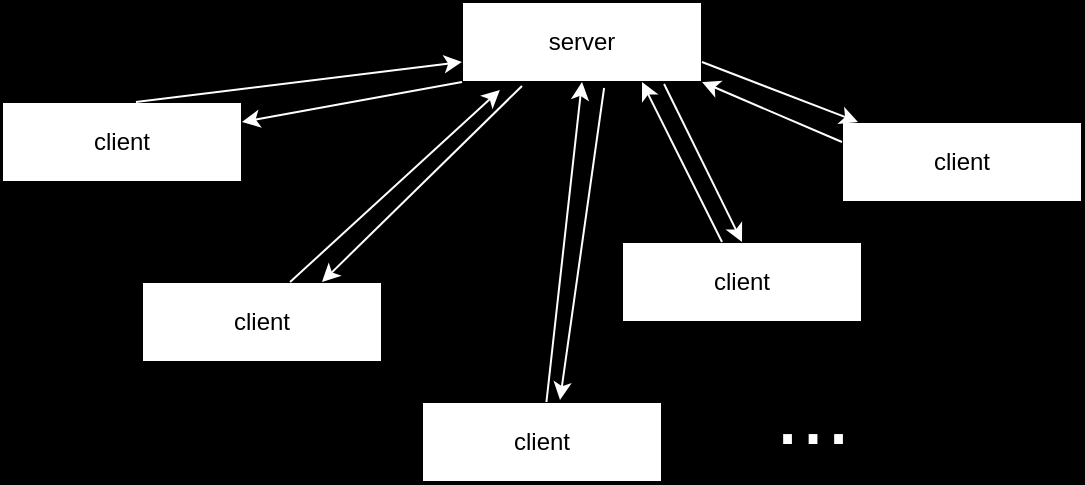 <mxfile version="12.6.2" type="github" pages="2">
  <diagram id="2xUD87CvXbX97WcHL-R-" name="One-to-many">
    <mxGraphModel dx="881" dy="611" grid="1" gridSize="10" guides="1" tooltips="1" connect="1" arrows="1" fold="1" page="1" pageScale="1" pageWidth="850" pageHeight="1100" background="#000000" math="0" shadow="0">
      <root>
        <mxCell id="0"/>
        <mxCell id="1" parent="0"/>
        <mxCell id="e94ca4RGBzYTc7d_XBdb-1" value="client" style="rounded=0;whiteSpace=wrap;html=1;" parent="1" vertex="1">
          <mxGeometry x="120" y="260" width="120" height="40" as="geometry"/>
        </mxCell>
        <mxCell id="e94ca4RGBzYTc7d_XBdb-3" value="server" style="rounded=0;whiteSpace=wrap;html=1;" parent="1" vertex="1">
          <mxGeometry x="280" y="120" width="120" height="40" as="geometry"/>
        </mxCell>
        <mxCell id="e94ca4RGBzYTc7d_XBdb-4" value="" style="endArrow=classic;html=1;entryX=0.158;entryY=1.1;entryDx=0;entryDy=0;strokeColor=#FFFFFF;exitX=0.617;exitY=0;exitDx=0;exitDy=0;exitPerimeter=0;entryPerimeter=0;" parent="1" source="e94ca4RGBzYTc7d_XBdb-1" target="e94ca4RGBzYTc7d_XBdb-3" edge="1">
          <mxGeometry width="50" height="50" relative="1" as="geometry">
            <mxPoint x="230" y="240" as="sourcePoint"/>
            <mxPoint x="280" y="190" as="targetPoint"/>
          </mxGeometry>
        </mxCell>
        <mxCell id="e94ca4RGBzYTc7d_XBdb-8" value="" style="endArrow=classic;html=1;strokeColor=#FFFFFF;entryX=0.75;entryY=0;entryDx=0;entryDy=0;" parent="1" target="e94ca4RGBzYTc7d_XBdb-1" edge="1">
          <mxGeometry width="50" height="50" relative="1" as="geometry">
            <mxPoint x="310" y="162" as="sourcePoint"/>
            <mxPoint x="350" y="260" as="targetPoint"/>
          </mxGeometry>
        </mxCell>
        <mxCell id="e94ca4RGBzYTc7d_XBdb-10" value="client" style="rounded=0;whiteSpace=wrap;html=1;" parent="1" vertex="1">
          <mxGeometry x="360" y="240" width="120" height="40" as="geometry"/>
        </mxCell>
        <mxCell id="e94ca4RGBzYTc7d_XBdb-11" value="client" style="rounded=0;whiteSpace=wrap;html=1;" parent="1" vertex="1">
          <mxGeometry x="260" y="320" width="120" height="40" as="geometry"/>
        </mxCell>
        <mxCell id="e94ca4RGBzYTc7d_XBdb-12" value="client" style="rounded=0;whiteSpace=wrap;html=1;" parent="1" vertex="1">
          <mxGeometry x="470" y="180" width="120" height="40" as="geometry"/>
        </mxCell>
        <mxCell id="e94ca4RGBzYTc7d_XBdb-13" value="client" style="rounded=0;whiteSpace=wrap;html=1;" parent="1" vertex="1">
          <mxGeometry x="50" y="170" width="120" height="40" as="geometry"/>
        </mxCell>
        <mxCell id="e94ca4RGBzYTc7d_XBdb-14" value="" style="endArrow=classic;html=1;entryX=0;entryY=0.75;entryDx=0;entryDy=0;strokeColor=#FFFFFF;exitX=0.558;exitY=0;exitDx=0;exitDy=0;exitPerimeter=0;" parent="1" source="e94ca4RGBzYTc7d_XBdb-13" target="e94ca4RGBzYTc7d_XBdb-3" edge="1">
          <mxGeometry width="50" height="50" relative="1" as="geometry">
            <mxPoint x="240" y="250" as="sourcePoint"/>
            <mxPoint x="350" y="170" as="targetPoint"/>
          </mxGeometry>
        </mxCell>
        <mxCell id="e94ca4RGBzYTc7d_XBdb-15" value="" style="endArrow=classic;html=1;entryX=0.5;entryY=1;entryDx=0;entryDy=0;strokeColor=#FFFFFF;" parent="1" source="e94ca4RGBzYTc7d_XBdb-11" target="e94ca4RGBzYTc7d_XBdb-3" edge="1">
          <mxGeometry width="50" height="50" relative="1" as="geometry">
            <mxPoint x="240" y="250" as="sourcePoint"/>
            <mxPoint x="350" y="170" as="targetPoint"/>
          </mxGeometry>
        </mxCell>
        <mxCell id="e94ca4RGBzYTc7d_XBdb-16" value="" style="endArrow=classic;html=1;entryX=0.75;entryY=1;entryDx=0;entryDy=0;strokeColor=#FFFFFF;" parent="1" source="e94ca4RGBzYTc7d_XBdb-10" target="e94ca4RGBzYTc7d_XBdb-3" edge="1">
          <mxGeometry width="50" height="50" relative="1" as="geometry">
            <mxPoint x="240" y="250" as="sourcePoint"/>
            <mxPoint x="350" y="170" as="targetPoint"/>
          </mxGeometry>
        </mxCell>
        <mxCell id="e94ca4RGBzYTc7d_XBdb-17" value="" style="endArrow=classic;html=1;strokeColor=#FFFFFF;entryX=1;entryY=0.25;entryDx=0;entryDy=0;exitX=0;exitY=1;exitDx=0;exitDy=0;" parent="1" source="e94ca4RGBzYTc7d_XBdb-3" target="e94ca4RGBzYTc7d_XBdb-13" edge="1">
          <mxGeometry width="50" height="50" relative="1" as="geometry">
            <mxPoint x="320" y="172" as="sourcePoint"/>
            <mxPoint x="210" y="280" as="targetPoint"/>
          </mxGeometry>
        </mxCell>
        <mxCell id="e94ca4RGBzYTc7d_XBdb-18" value="" style="endArrow=classic;html=1;strokeColor=#FFFFFF;entryX=0.575;entryY=-0.025;entryDx=0;entryDy=0;exitX=0.592;exitY=1.075;exitDx=0;exitDy=0;exitPerimeter=0;entryPerimeter=0;" parent="1" source="e94ca4RGBzYTc7d_XBdb-3" target="e94ca4RGBzYTc7d_XBdb-11" edge="1">
          <mxGeometry width="50" height="50" relative="1" as="geometry">
            <mxPoint x="290" y="170" as="sourcePoint"/>
            <mxPoint x="170" y="190" as="targetPoint"/>
          </mxGeometry>
        </mxCell>
        <mxCell id="e94ca4RGBzYTc7d_XBdb-19" value="" style="endArrow=classic;html=1;strokeColor=#FFFFFF;entryX=0.5;entryY=0;entryDx=0;entryDy=0;exitX=0.842;exitY=1.025;exitDx=0;exitDy=0;exitPerimeter=0;" parent="1" source="e94ca4RGBzYTc7d_XBdb-3" target="e94ca4RGBzYTc7d_XBdb-10" edge="1">
          <mxGeometry width="50" height="50" relative="1" as="geometry">
            <mxPoint x="361.04" y="173" as="sourcePoint"/>
            <mxPoint x="339" y="329" as="targetPoint"/>
          </mxGeometry>
        </mxCell>
        <mxCell id="e94ca4RGBzYTc7d_XBdb-20" value="" style="endArrow=classic;html=1;entryX=1;entryY=1;entryDx=0;entryDy=0;strokeColor=#FFFFFF;exitX=0;exitY=0.25;exitDx=0;exitDy=0;" parent="1" source="e94ca4RGBzYTc7d_XBdb-12" target="e94ca4RGBzYTc7d_XBdb-3" edge="1">
          <mxGeometry width="50" height="50" relative="1" as="geometry">
            <mxPoint x="420" y="250" as="sourcePoint"/>
            <mxPoint x="380" y="170" as="targetPoint"/>
          </mxGeometry>
        </mxCell>
        <mxCell id="e94ca4RGBzYTc7d_XBdb-21" value="" style="endArrow=classic;html=1;strokeColor=#FFFFFF;exitX=1;exitY=0.75;exitDx=0;exitDy=0;" parent="1" source="e94ca4RGBzYTc7d_XBdb-3" target="e94ca4RGBzYTc7d_XBdb-12" edge="1">
          <mxGeometry width="50" height="50" relative="1" as="geometry">
            <mxPoint x="391.04" y="171" as="sourcePoint"/>
            <mxPoint x="430" y="250" as="targetPoint"/>
          </mxGeometry>
        </mxCell>
        <mxCell id="e94ca4RGBzYTc7d_XBdb-22" value="&lt;font style=&quot;font-size: 46px&quot;&gt;...&lt;/font&gt;" style="text;html=1;align=center;verticalAlign=middle;resizable=0;points=[];autosize=1;fontColor=#FFFFFF;" parent="1" vertex="1">
          <mxGeometry x="430" y="310" width="50" height="30" as="geometry"/>
        </mxCell>
      </root>
    </mxGraphModel>
  </diagram>
  <diagram id="oCbhM_8GZ6fLKpog-9ED" name="One-to-one">
    <mxGraphModel dx="881" dy="611" grid="1" gridSize="10" guides="1" tooltips="1" connect="1" arrows="1" fold="1" page="1" pageScale="1" pageWidth="850" pageHeight="1100" background="#000000" math="0" shadow="0">
      <root>
        <mxCell id="z6yMH80fA-xLdz4l3MlC-0"/>
        <mxCell id="z6yMH80fA-xLdz4l3MlC-1" parent="z6yMH80fA-xLdz4l3MlC-0"/>
        <mxCell id="1VKCQ8MHTaYDvlLV4Oxu-0" value="client" style="rounded=0;whiteSpace=wrap;html=1;" vertex="1" parent="z6yMH80fA-xLdz4l3MlC-1">
          <mxGeometry x="120" y="260" width="120" height="40" as="geometry"/>
        </mxCell>
        <mxCell id="1VKCQ8MHTaYDvlLV4Oxu-1" value="server" style="rounded=0;whiteSpace=wrap;html=1;" vertex="1" parent="z6yMH80fA-xLdz4l3MlC-1">
          <mxGeometry x="280" y="120" width="120" height="40" as="geometry"/>
        </mxCell>
        <mxCell id="1VKCQ8MHTaYDvlLV4Oxu-2" value="" style="endArrow=classic;html=1;entryX=0.158;entryY=1.1;entryDx=0;entryDy=0;strokeColor=#FFFFFF;exitX=0.617;exitY=0;exitDx=0;exitDy=0;exitPerimeter=0;entryPerimeter=0;" edge="1" parent="z6yMH80fA-xLdz4l3MlC-1" source="1VKCQ8MHTaYDvlLV4Oxu-0" target="1VKCQ8MHTaYDvlLV4Oxu-1">
          <mxGeometry width="50" height="50" relative="1" as="geometry">
            <mxPoint x="230" y="240" as="sourcePoint"/>
            <mxPoint x="280" y="190" as="targetPoint"/>
          </mxGeometry>
        </mxCell>
        <mxCell id="1VKCQ8MHTaYDvlLV4Oxu-3" value="" style="endArrow=classic;html=1;strokeColor=#FFFFFF;entryX=0.75;entryY=0;entryDx=0;entryDy=0;" edge="1" parent="z6yMH80fA-xLdz4l3MlC-1" target="1VKCQ8MHTaYDvlLV4Oxu-0">
          <mxGeometry width="50" height="50" relative="1" as="geometry">
            <mxPoint x="310" y="162" as="sourcePoint"/>
            <mxPoint x="350" y="260" as="targetPoint"/>
          </mxGeometry>
        </mxCell>
        <mxCell id="1VKCQ8MHTaYDvlLV4Oxu-4" value="&lt;font color=&quot;#ffffff&quot;&gt;Client-side (front-end) technologies are interpreted by and run in the web browser.&lt;br&gt;&lt;br&gt;(HTML, CSS, Javascript)&lt;br&gt;&lt;/font&gt;" style="text;html=1;strokeColor=none;fillColor=none;align=left;verticalAlign=middle;whiteSpace=wrap;rounded=0;" vertex="1" parent="z6yMH80fA-xLdz4l3MlC-1">
          <mxGeometry x="250" y="260" width="200" height="80" as="geometry"/>
        </mxCell>
        <mxCell id="1VKCQ8MHTaYDvlLV4Oxu-5" value="&lt;font color=&quot;#ffffff&quot;&gt;Server-side (back-end) technologies run on the server and control how the server responds to requests&lt;br&gt;&lt;br&gt;Node.js, Ruby on Rails, .NET, Python w/ Django or Flask,&amp;nbsp;&lt;/font&gt;&lt;span style=&quot;color: rgb(255 , 255 , 255)&quot;&gt;PHP,&amp;nbsp;&lt;/span&gt;&lt;font color=&quot;#ffffff&quot;&gt;&lt;br&gt;etc&lt;br&gt;&lt;/font&gt;" style="text;html=1;strokeColor=none;fillColor=none;align=left;verticalAlign=middle;whiteSpace=wrap;rounded=0;" vertex="1" parent="z6yMH80fA-xLdz4l3MlC-1">
          <mxGeometry x="410" y="120" width="200" height="100" as="geometry"/>
        </mxCell>
      </root>
    </mxGraphModel>
  </diagram>
</mxfile>
